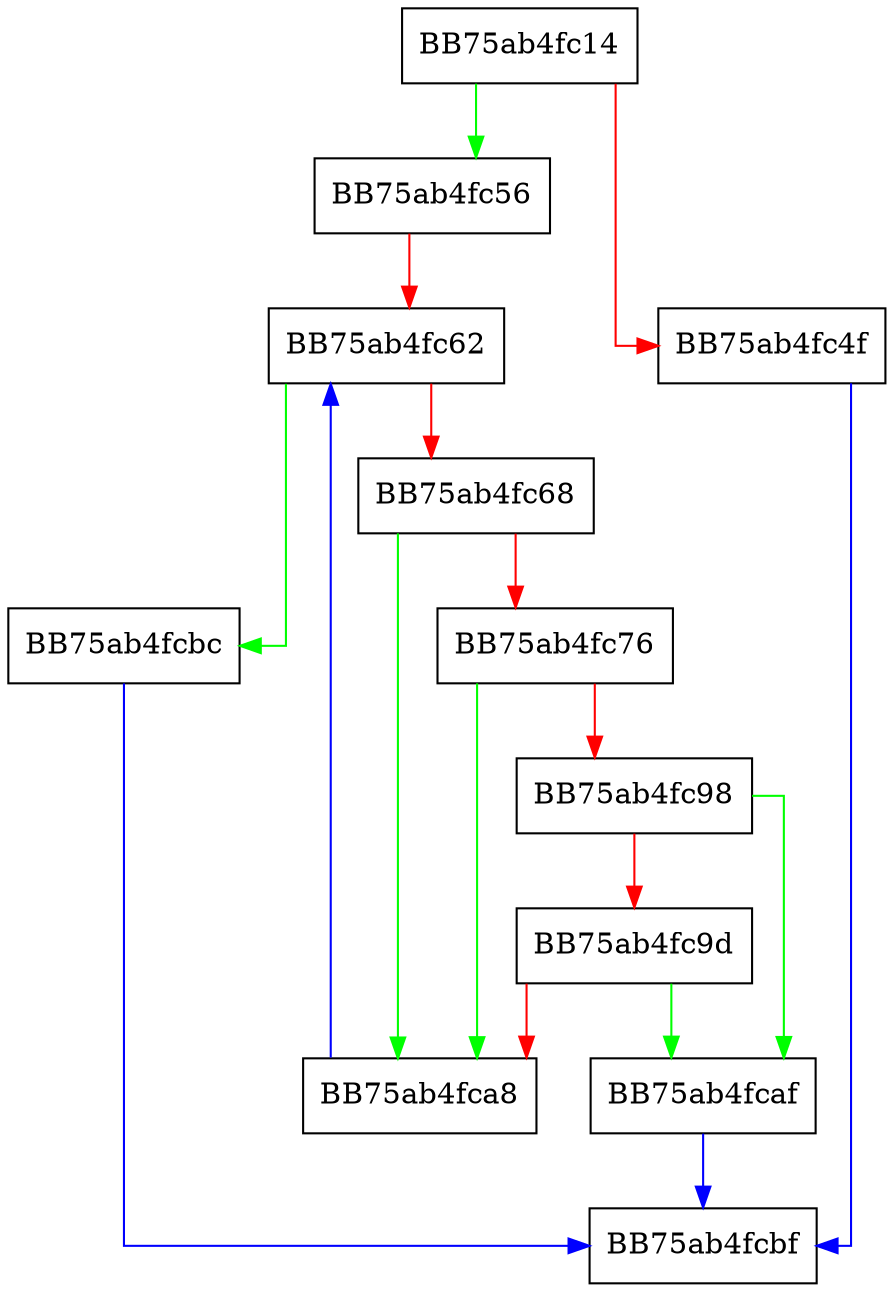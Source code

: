 digraph getSafetyLevel {
  node [shape="box"];
  graph [splines=ortho];
  BB75ab4fc14 -> BB75ab4fc56 [color="green"];
  BB75ab4fc14 -> BB75ab4fc4f [color="red"];
  BB75ab4fc4f -> BB75ab4fcbf [color="blue"];
  BB75ab4fc56 -> BB75ab4fc62 [color="red"];
  BB75ab4fc62 -> BB75ab4fcbc [color="green"];
  BB75ab4fc62 -> BB75ab4fc68 [color="red"];
  BB75ab4fc68 -> BB75ab4fca8 [color="green"];
  BB75ab4fc68 -> BB75ab4fc76 [color="red"];
  BB75ab4fc76 -> BB75ab4fca8 [color="green"];
  BB75ab4fc76 -> BB75ab4fc98 [color="red"];
  BB75ab4fc98 -> BB75ab4fcaf [color="green"];
  BB75ab4fc98 -> BB75ab4fc9d [color="red"];
  BB75ab4fc9d -> BB75ab4fcaf [color="green"];
  BB75ab4fc9d -> BB75ab4fca8 [color="red"];
  BB75ab4fca8 -> BB75ab4fc62 [color="blue"];
  BB75ab4fcaf -> BB75ab4fcbf [color="blue"];
  BB75ab4fcbc -> BB75ab4fcbf [color="blue"];
}